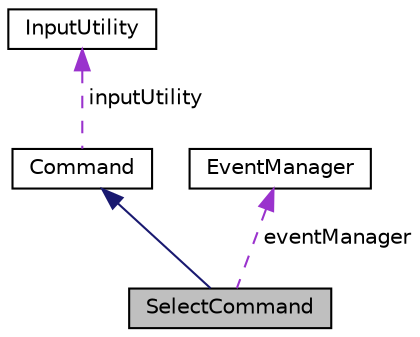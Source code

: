 digraph "SelectCommand"
{
 // LATEX_PDF_SIZE
  edge [fontname="Helvetica",fontsize="10",labelfontname="Helvetica",labelfontsize="10"];
  node [fontname="Helvetica",fontsize="10",shape=record];
  Node1 [label="SelectCommand",height=0.2,width=0.4,color="black", fillcolor="grey75", style="filled", fontcolor="black",tooltip=" "];
  Node2 -> Node1 [dir="back",color="midnightblue",fontsize="10",style="solid",fontname="Helvetica"];
  Node2 [label="Command",height=0.2,width=0.4,color="black", fillcolor="white", style="filled",URL="$class_command.html",tooltip=" "];
  Node3 -> Node2 [dir="back",color="darkorchid3",fontsize="10",style="dashed",label=" inputUtility" ,fontname="Helvetica"];
  Node3 [label="InputUtility",height=0.2,width=0.4,color="black", fillcolor="white", style="filled",URL="$class_input_utility.html",tooltip=" "];
  Node4 -> Node1 [dir="back",color="darkorchid3",fontsize="10",style="dashed",label=" eventManager" ,fontname="Helvetica"];
  Node4 [label="EventManager",height=0.2,width=0.4,color="black", fillcolor="white", style="filled",URL="$class_event_manager.html",tooltip=" "];
}
